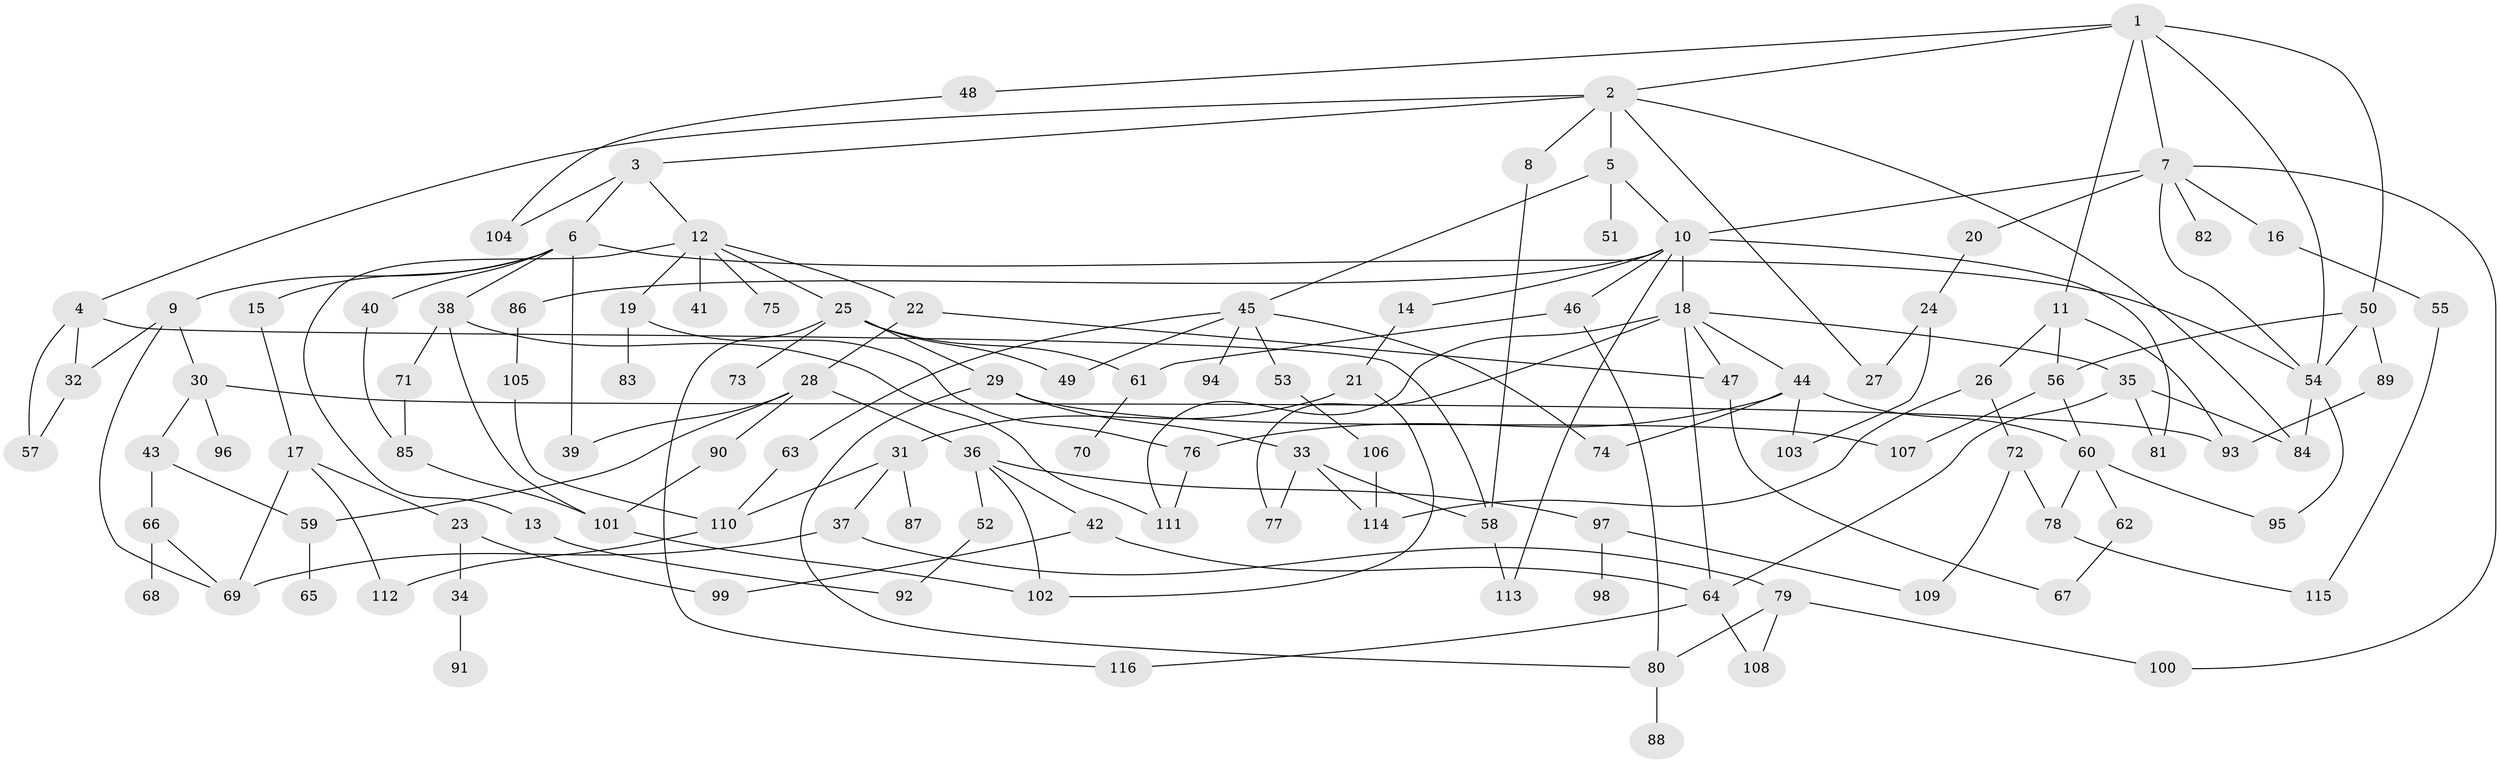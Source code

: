 // Generated by graph-tools (version 1.1) at 2025/34/03/09/25 02:34:02]
// undirected, 116 vertices, 172 edges
graph export_dot {
graph [start="1"]
  node [color=gray90,style=filled];
  1;
  2;
  3;
  4;
  5;
  6;
  7;
  8;
  9;
  10;
  11;
  12;
  13;
  14;
  15;
  16;
  17;
  18;
  19;
  20;
  21;
  22;
  23;
  24;
  25;
  26;
  27;
  28;
  29;
  30;
  31;
  32;
  33;
  34;
  35;
  36;
  37;
  38;
  39;
  40;
  41;
  42;
  43;
  44;
  45;
  46;
  47;
  48;
  49;
  50;
  51;
  52;
  53;
  54;
  55;
  56;
  57;
  58;
  59;
  60;
  61;
  62;
  63;
  64;
  65;
  66;
  67;
  68;
  69;
  70;
  71;
  72;
  73;
  74;
  75;
  76;
  77;
  78;
  79;
  80;
  81;
  82;
  83;
  84;
  85;
  86;
  87;
  88;
  89;
  90;
  91;
  92;
  93;
  94;
  95;
  96;
  97;
  98;
  99;
  100;
  101;
  102;
  103;
  104;
  105;
  106;
  107;
  108;
  109;
  110;
  111;
  112;
  113;
  114;
  115;
  116;
  1 -- 2;
  1 -- 7;
  1 -- 11;
  1 -- 48;
  1 -- 50;
  1 -- 54;
  2 -- 3;
  2 -- 4;
  2 -- 5;
  2 -- 8;
  2 -- 84;
  2 -- 27;
  3 -- 6;
  3 -- 12;
  3 -- 104;
  4 -- 57;
  4 -- 58;
  4 -- 32;
  5 -- 10;
  5 -- 45;
  5 -- 51;
  6 -- 9;
  6 -- 15;
  6 -- 38;
  6 -- 40;
  6 -- 54;
  6 -- 39;
  7 -- 16;
  7 -- 20;
  7 -- 54;
  7 -- 82;
  7 -- 100;
  7 -- 10;
  8 -- 58;
  9 -- 30;
  9 -- 32;
  9 -- 69;
  10 -- 14;
  10 -- 18;
  10 -- 46;
  10 -- 81;
  10 -- 86;
  10 -- 113;
  11 -- 26;
  11 -- 56;
  11 -- 93;
  12 -- 13;
  12 -- 19;
  12 -- 22;
  12 -- 25;
  12 -- 41;
  12 -- 75;
  13 -- 92;
  14 -- 21;
  15 -- 17;
  16 -- 55;
  17 -- 23;
  17 -- 69;
  17 -- 112;
  18 -- 35;
  18 -- 44;
  18 -- 47;
  18 -- 77;
  18 -- 64;
  18 -- 111;
  19 -- 76;
  19 -- 83;
  20 -- 24;
  21 -- 31;
  21 -- 102;
  22 -- 28;
  22 -- 47;
  23 -- 34;
  23 -- 99;
  24 -- 27;
  24 -- 103;
  25 -- 29;
  25 -- 73;
  25 -- 116;
  25 -- 61;
  25 -- 49;
  26 -- 72;
  26 -- 114;
  28 -- 36;
  28 -- 39;
  28 -- 90;
  28 -- 59;
  29 -- 33;
  29 -- 107;
  29 -- 80;
  30 -- 43;
  30 -- 96;
  30 -- 93;
  31 -- 37;
  31 -- 87;
  31 -- 110;
  32 -- 57;
  33 -- 58;
  33 -- 114;
  33 -- 77;
  34 -- 91;
  35 -- 64;
  35 -- 81;
  35 -- 84;
  36 -- 42;
  36 -- 52;
  36 -- 97;
  36 -- 102;
  37 -- 79;
  37 -- 69;
  38 -- 71;
  38 -- 101;
  38 -- 111;
  40 -- 85;
  42 -- 99;
  42 -- 64;
  43 -- 59;
  43 -- 66;
  44 -- 103;
  44 -- 76;
  44 -- 60;
  44 -- 74;
  45 -- 49;
  45 -- 53;
  45 -- 63;
  45 -- 74;
  45 -- 94;
  46 -- 61;
  46 -- 80;
  47 -- 67;
  48 -- 104;
  50 -- 56;
  50 -- 89;
  50 -- 54;
  52 -- 92;
  53 -- 106;
  54 -- 95;
  54 -- 84;
  55 -- 115;
  56 -- 60;
  56 -- 107;
  58 -- 113;
  59 -- 65;
  60 -- 62;
  60 -- 78;
  60 -- 95;
  61 -- 70;
  62 -- 67;
  63 -- 110;
  64 -- 108;
  64 -- 116;
  66 -- 68;
  66 -- 69;
  71 -- 85;
  72 -- 109;
  72 -- 78;
  76 -- 111;
  78 -- 115;
  79 -- 80;
  79 -- 100;
  79 -- 108;
  80 -- 88;
  85 -- 101;
  86 -- 105;
  89 -- 93;
  90 -- 101;
  97 -- 98;
  97 -- 109;
  101 -- 102;
  105 -- 110;
  106 -- 114;
  110 -- 112;
}
